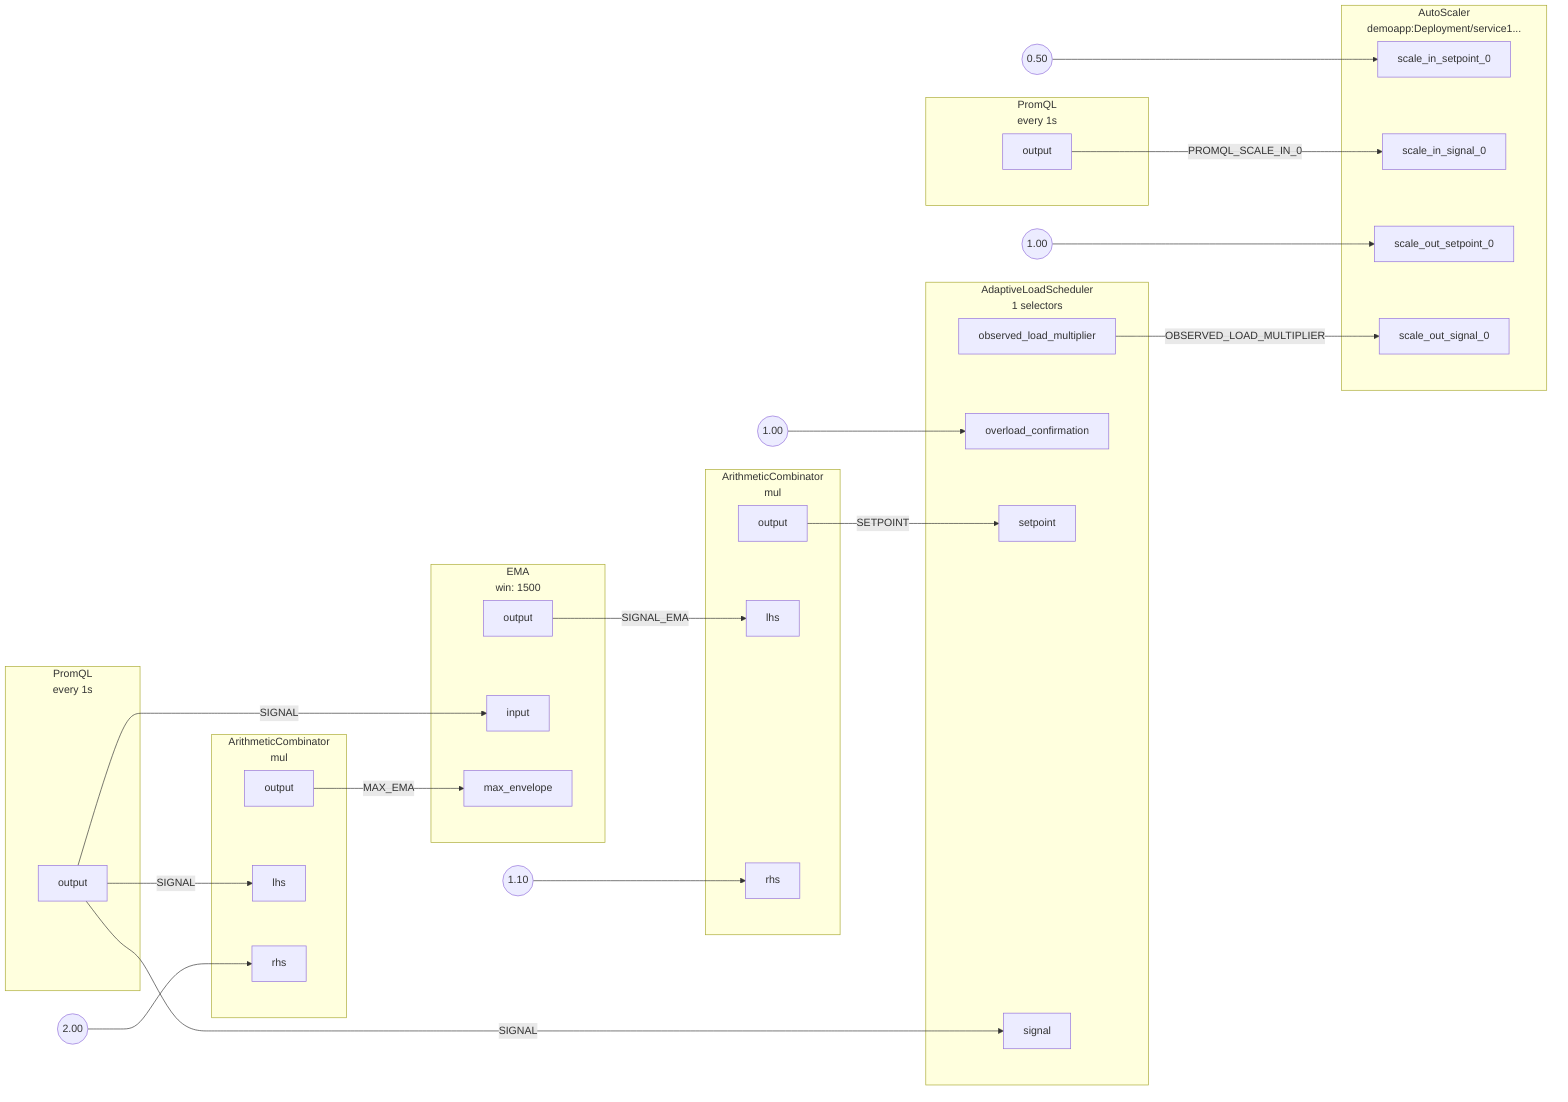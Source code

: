 flowchart LR
subgraph root.0[<center>AdaptiveLoadScheduler<br/>1 selectors</center>]
subgraph root.0_inports[ ]
style root.0_inports fill:none,stroke:none
root.0overload_confirmation[overload_confirmation]
root.0setpoint[setpoint]
root.0signal[signal]
end
subgraph root.0_outports[ ]
style root.0_outports fill:none,stroke:none
root.0observed_load_multiplier[observed_load_multiplier]
end
end
root.0_overload_confirmation_FakeConstantout((1.00))
subgraph root.1[<center>PromQL<br/>every 1s</center>]
subgraph root.1_outports[ ]
style root.1_outports fill:none,stroke:none
root.1output[output]
end
end
subgraph root.2[<center>ArithmeticCombinator<br/>mul</center>]
subgraph root.2_inports[ ]
style root.2_inports fill:none,stroke:none
root.2lhs[lhs]
root.2rhs[rhs]
end
subgraph root.2_outports[ ]
style root.2_outports fill:none,stroke:none
root.2output[output]
end
end
root.2_rhs_FakeConstantout((2.00))
subgraph root.3[<center>EMA<br/>win: 1500</center>]
subgraph root.3_inports[ ]
style root.3_inports fill:none,stroke:none
root.3input[input]
root.3max_envelope[max_envelope]
end
subgraph root.3_outports[ ]
style root.3_outports fill:none,stroke:none
root.3output[output]
end
end
subgraph root.4[<center>ArithmeticCombinator<br/>mul</center>]
subgraph root.4_inports[ ]
style root.4_inports fill:none,stroke:none
root.4lhs[lhs]
root.4rhs[rhs]
end
subgraph root.4_outports[ ]
style root.4_outports fill:none,stroke:none
root.4output[output]
end
end
root.4_rhs_FakeConstantout((1.10))
subgraph root.5[<center>AutoScaler<br/>demoapp:Deployment/service1...</center>]
subgraph root.5_inports[ ]
style root.5_inports fill:none,stroke:none
root.5scale_in_setpoint_0[scale_in_setpoint_0]
root.5scale_in_signal_0[scale_in_signal_0]
root.5scale_out_setpoint_0[scale_out_setpoint_0]
root.5scale_out_signal_0[scale_out_signal_0]
end
end
root.5_scale_in_setpoint_0_FakeConstantout((0.50))
root.5_scale_out_setpoint_0_FakeConstantout((1.00))
subgraph root.6[<center>PromQL<br/>every 1s</center>]
subgraph root.6_outports[ ]
style root.6_outports fill:none,stroke:none
root.6output[output]
end
end
root.0observed_load_multiplier --> |OBSERVED_LOAD_MULTIPLIER| root.5scale_out_signal_0
root.0_overload_confirmation_FakeConstantout --> root.0overload_confirmation
root.1output --> |SIGNAL| root.0signal
root.1output --> |SIGNAL| root.2lhs
root.1output --> |SIGNAL| root.3input
root.2output --> |MAX_EMA| root.3max_envelope
root.2_rhs_FakeConstantout --> root.2rhs
root.3output --> |SIGNAL_EMA| root.4lhs
root.4output --> |SETPOINT| root.0setpoint
root.4_rhs_FakeConstantout --> root.4rhs
root.5_scale_in_setpoint_0_FakeConstantout --> root.5scale_in_setpoint_0
root.5_scale_out_setpoint_0_FakeConstantout --> root.5scale_out_setpoint_0
root.6output --> |PROMQL_SCALE_IN_0| root.5scale_in_signal_0